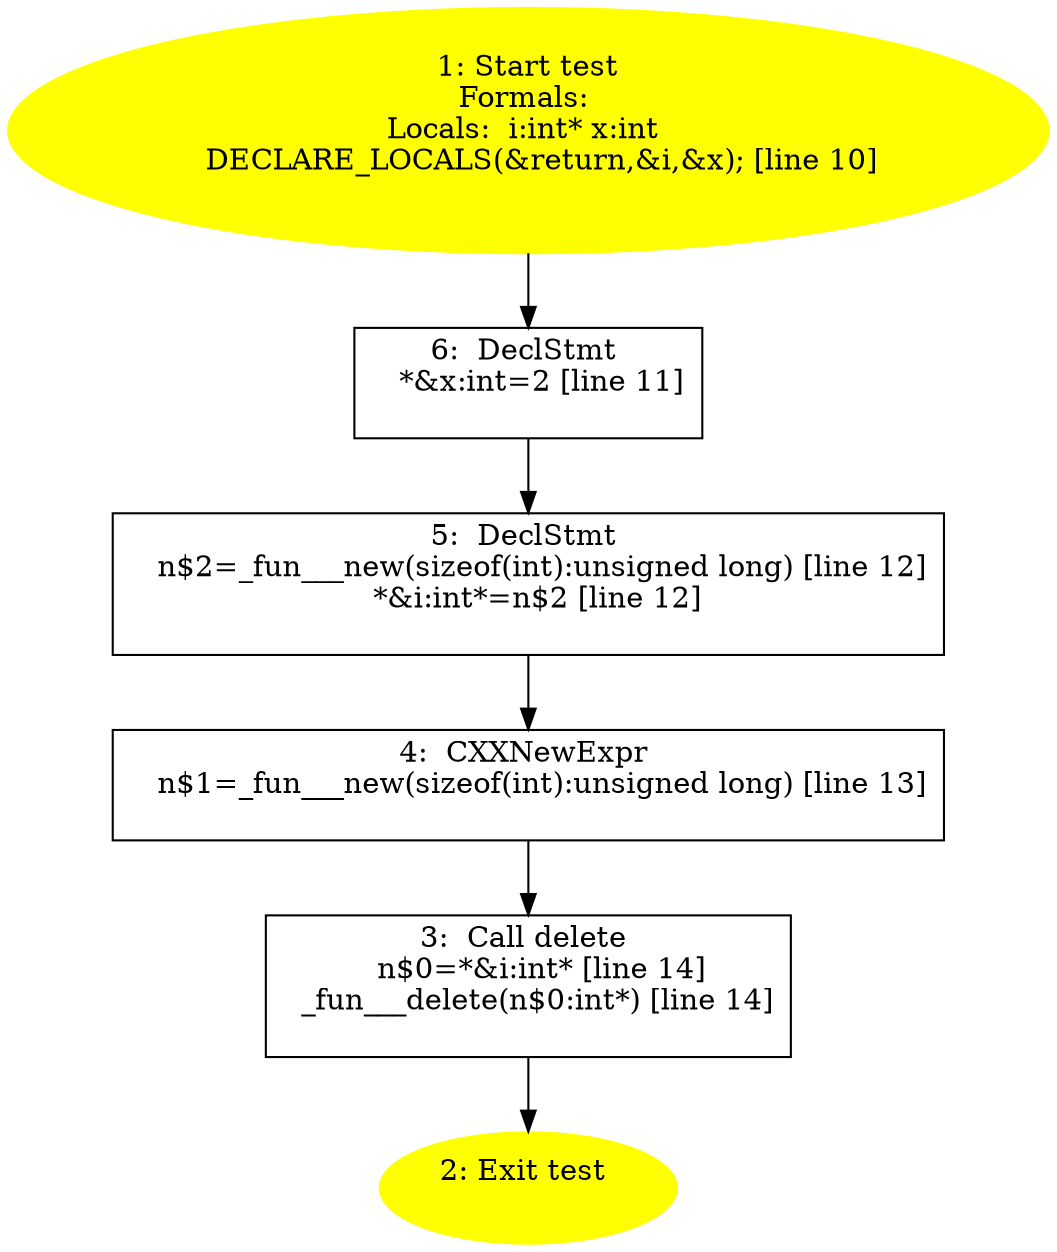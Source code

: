 /* @generated */
digraph iCFG {
"test#d41d8cd98f00b204e9800998ecf8427e_Z4testv.6562671166958acb2075adb7242144df_1" [label="1: Start test\nFormals: \nLocals:  i:int* x:int \n   DECLARE_LOCALS(&return,&i,&x); [line 10]\n " color=yellow style=filled]
	

	 "test#d41d8cd98f00b204e9800998ecf8427e_Z4testv.6562671166958acb2075adb7242144df_1" -> "test#d41d8cd98f00b204e9800998ecf8427e_Z4testv.6562671166958acb2075adb7242144df_6" ;
"test#d41d8cd98f00b204e9800998ecf8427e_Z4testv.6562671166958acb2075adb7242144df_2" [label="2: Exit test \n  " color=yellow style=filled]
	

"test#d41d8cd98f00b204e9800998ecf8427e_Z4testv.6562671166958acb2075adb7242144df_3" [label="3:  Call delete \n   n$0=*&i:int* [line 14]\n  _fun___delete(n$0:int*) [line 14]\n " shape="box"]
	

	 "test#d41d8cd98f00b204e9800998ecf8427e_Z4testv.6562671166958acb2075adb7242144df_3" -> "test#d41d8cd98f00b204e9800998ecf8427e_Z4testv.6562671166958acb2075adb7242144df_2" ;
"test#d41d8cd98f00b204e9800998ecf8427e_Z4testv.6562671166958acb2075adb7242144df_4" [label="4:  CXXNewExpr \n   n$1=_fun___new(sizeof(int):unsigned long) [line 13]\n " shape="box"]
	

	 "test#d41d8cd98f00b204e9800998ecf8427e_Z4testv.6562671166958acb2075adb7242144df_4" -> "test#d41d8cd98f00b204e9800998ecf8427e_Z4testv.6562671166958acb2075adb7242144df_3" ;
"test#d41d8cd98f00b204e9800998ecf8427e_Z4testv.6562671166958acb2075adb7242144df_5" [label="5:  DeclStmt \n   n$2=_fun___new(sizeof(int):unsigned long) [line 12]\n  *&i:int*=n$2 [line 12]\n " shape="box"]
	

	 "test#d41d8cd98f00b204e9800998ecf8427e_Z4testv.6562671166958acb2075adb7242144df_5" -> "test#d41d8cd98f00b204e9800998ecf8427e_Z4testv.6562671166958acb2075adb7242144df_4" ;
"test#d41d8cd98f00b204e9800998ecf8427e_Z4testv.6562671166958acb2075adb7242144df_6" [label="6:  DeclStmt \n   *&x:int=2 [line 11]\n " shape="box"]
	

	 "test#d41d8cd98f00b204e9800998ecf8427e_Z4testv.6562671166958acb2075adb7242144df_6" -> "test#d41d8cd98f00b204e9800998ecf8427e_Z4testv.6562671166958acb2075adb7242144df_5" ;
}
